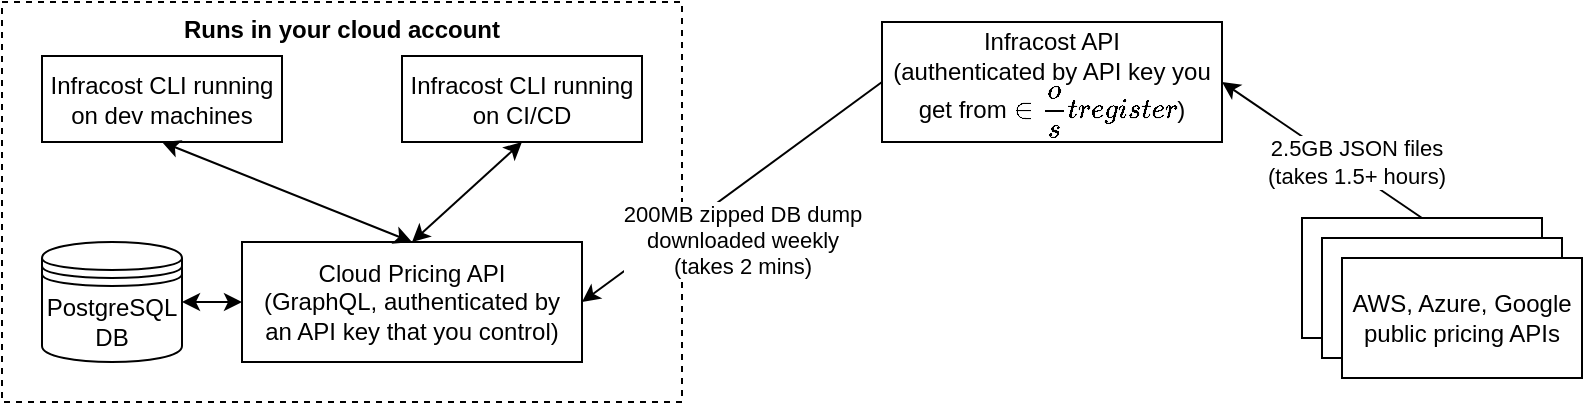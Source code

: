<mxfile version="14.9.3" type="device"><diagram id="2guZUeXa6RLChOQcbHOv" name="Page-1"><mxGraphModel dx="1196" dy="769" grid="1" gridSize="10" guides="1" tooltips="1" connect="1" arrows="1" fold="1" page="1" pageScale="1" pageWidth="850" pageHeight="1100" math="0" shadow="0"><root><mxCell id="0"/><mxCell id="1" parent="0"/><mxCell id="B8gxOqQpB0gLsw8Km-Fp-13" value="" style="rounded=0;whiteSpace=wrap;html=1;fillColor=none;dashed=1;" vertex="1" parent="1"><mxGeometry x="40" y="40" width="340" height="200" as="geometry"/></mxCell><mxCell id="B8gxOqQpB0gLsw8Km-Fp-1" value="Infracost CLI running on dev machines" style="rounded=0;whiteSpace=wrap;html=1;" vertex="1" parent="1"><mxGeometry x="60" y="67" width="120" height="43" as="geometry"/></mxCell><mxCell id="B8gxOqQpB0gLsw8Km-Fp-3" value="Infracost CLI running on CI/CD" style="rounded=0;whiteSpace=wrap;html=1;" vertex="1" parent="1"><mxGeometry x="240" y="67" width="120" height="43" as="geometry"/></mxCell><mxCell id="B8gxOqQpB0gLsw8Km-Fp-4" value="Cloud Pricing API&lt;br&gt;(GraphQL, authenticated by&lt;br&gt;an API key that you control)" style="rounded=0;whiteSpace=wrap;html=1;" vertex="1" parent="1"><mxGeometry x="160" y="160" width="170" height="60" as="geometry"/></mxCell><mxCell id="B8gxOqQpB0gLsw8Km-Fp-5" value="Infracost API&lt;br&gt;(authenticated by API key you get from `infracost register`)" style="rounded=0;whiteSpace=wrap;html=1;" vertex="1" parent="1"><mxGeometry x="480" y="50" width="170" height="60" as="geometry"/></mxCell><mxCell id="B8gxOqQpB0gLsw8Km-Fp-6" value="AWS public pricing API" style="rounded=0;whiteSpace=wrap;html=1;" vertex="1" parent="1"><mxGeometry x="690" y="148" width="120" height="60" as="geometry"/></mxCell><mxCell id="B8gxOqQpB0gLsw8Km-Fp-7" value="AWS public pricing API" style="rounded=0;whiteSpace=wrap;html=1;" vertex="1" parent="1"><mxGeometry x="700" y="158" width="120" height="60" as="geometry"/></mxCell><mxCell id="B8gxOqQpB0gLsw8Km-Fp-8" value="AWS, Azure, Google public pricing APIs" style="rounded=0;whiteSpace=wrap;html=1;" vertex="1" parent="1"><mxGeometry x="710" y="168" width="120" height="60" as="geometry"/></mxCell><mxCell id="B8gxOqQpB0gLsw8Km-Fp-9" value="" style="endArrow=classic;html=1;entryX=1;entryY=0.5;entryDx=0;entryDy=0;exitX=0;exitY=0.5;exitDx=0;exitDy=0;" edge="1" parent="1" source="B8gxOqQpB0gLsw8Km-Fp-5" target="B8gxOqQpB0gLsw8Km-Fp-4"><mxGeometry width="50" height="50" relative="1" as="geometry"><mxPoint x="400" y="430" as="sourcePoint"/><mxPoint x="450" y="380" as="targetPoint"/></mxGeometry></mxCell><mxCell id="B8gxOqQpB0gLsw8Km-Fp-12" value="200MB zipped DB dump&lt;br&gt;downloaded weekly&lt;br&gt;(takes 2 mins)" style="edgeLabel;html=1;align=center;verticalAlign=middle;resizable=0;points=[];" vertex="1" connectable="0" parent="B8gxOqQpB0gLsw8Km-Fp-9"><mxGeometry x="0.3" y="1" relative="1" as="geometry"><mxPoint x="27" y="6" as="offset"/></mxGeometry></mxCell><mxCell id="B8gxOqQpB0gLsw8Km-Fp-10" value="" style="endArrow=classic;startArrow=classic;html=1;entryX=0.5;entryY=1;entryDx=0;entryDy=0;exitX=0.5;exitY=0;exitDx=0;exitDy=0;" edge="1" parent="1" source="B8gxOqQpB0gLsw8Km-Fp-4" target="B8gxOqQpB0gLsw8Km-Fp-1"><mxGeometry width="50" height="50" relative="1" as="geometry"><mxPoint x="130" y="260" as="sourcePoint"/><mxPoint x="180" y="210" as="targetPoint"/></mxGeometry></mxCell><mxCell id="B8gxOqQpB0gLsw8Km-Fp-11" value="" style="endArrow=classic;startArrow=classic;html=1;entryX=0.5;entryY=1;entryDx=0;entryDy=0;exitX=0.5;exitY=0;exitDx=0;exitDy=0;" edge="1" parent="1" source="B8gxOqQpB0gLsw8Km-Fp-4" target="B8gxOqQpB0gLsw8Km-Fp-3"><mxGeometry width="50" height="50" relative="1" as="geometry"><mxPoint x="310" y="290" as="sourcePoint"/><mxPoint x="190" y="230" as="targetPoint"/></mxGeometry></mxCell><mxCell id="B8gxOqQpB0gLsw8Km-Fp-14" value="Runs in your cloud account" style="text;html=1;strokeColor=none;fillColor=none;align=center;verticalAlign=middle;whiteSpace=wrap;rounded=0;dashed=1;fontStyle=1" vertex="1" parent="1"><mxGeometry x="40" y="44" width="340" height="20" as="geometry"/></mxCell><mxCell id="B8gxOqQpB0gLsw8Km-Fp-17" value="" style="endArrow=classic;html=1;exitX=0.5;exitY=0;exitDx=0;exitDy=0;entryX=1;entryY=0.5;entryDx=0;entryDy=0;" edge="1" parent="1" source="B8gxOqQpB0gLsw8Km-Fp-6" target="B8gxOqQpB0gLsw8Km-Fp-5"><mxGeometry width="50" height="50" relative="1" as="geometry"><mxPoint x="760" y="162" as="sourcePoint"/><mxPoint x="650" y="100" as="targetPoint"/></mxGeometry></mxCell><mxCell id="B8gxOqQpB0gLsw8Km-Fp-18" value="2.5GB JSON files&lt;br&gt;(takes 1.5+ hours)" style="edgeLabel;html=1;align=center;verticalAlign=middle;resizable=0;points=[];" vertex="1" connectable="0" parent="B8gxOqQpB0gLsw8Km-Fp-17"><mxGeometry x="0.3" y="1" relative="1" as="geometry"><mxPoint x="32" y="15" as="offset"/></mxGeometry></mxCell><mxCell id="B8gxOqQpB0gLsw8Km-Fp-20" value="PostgreSQL DB" style="shape=datastore;whiteSpace=wrap;html=1;fillColor=none;" vertex="1" parent="1"><mxGeometry x="60" y="160" width="70" height="60" as="geometry"/></mxCell><mxCell id="B8gxOqQpB0gLsw8Km-Fp-21" value="" style="endArrow=classic;startArrow=classic;html=1;exitX=1;exitY=0.5;exitDx=0;exitDy=0;entryX=0;entryY=0.5;entryDx=0;entryDy=0;" edge="1" parent="1" source="B8gxOqQpB0gLsw8Km-Fp-20" target="B8gxOqQpB0gLsw8Km-Fp-4"><mxGeometry width="50" height="50" relative="1" as="geometry"><mxPoint x="400" y="430" as="sourcePoint"/><mxPoint x="450" y="380" as="targetPoint"/></mxGeometry></mxCell></root></mxGraphModel></diagram></mxfile>